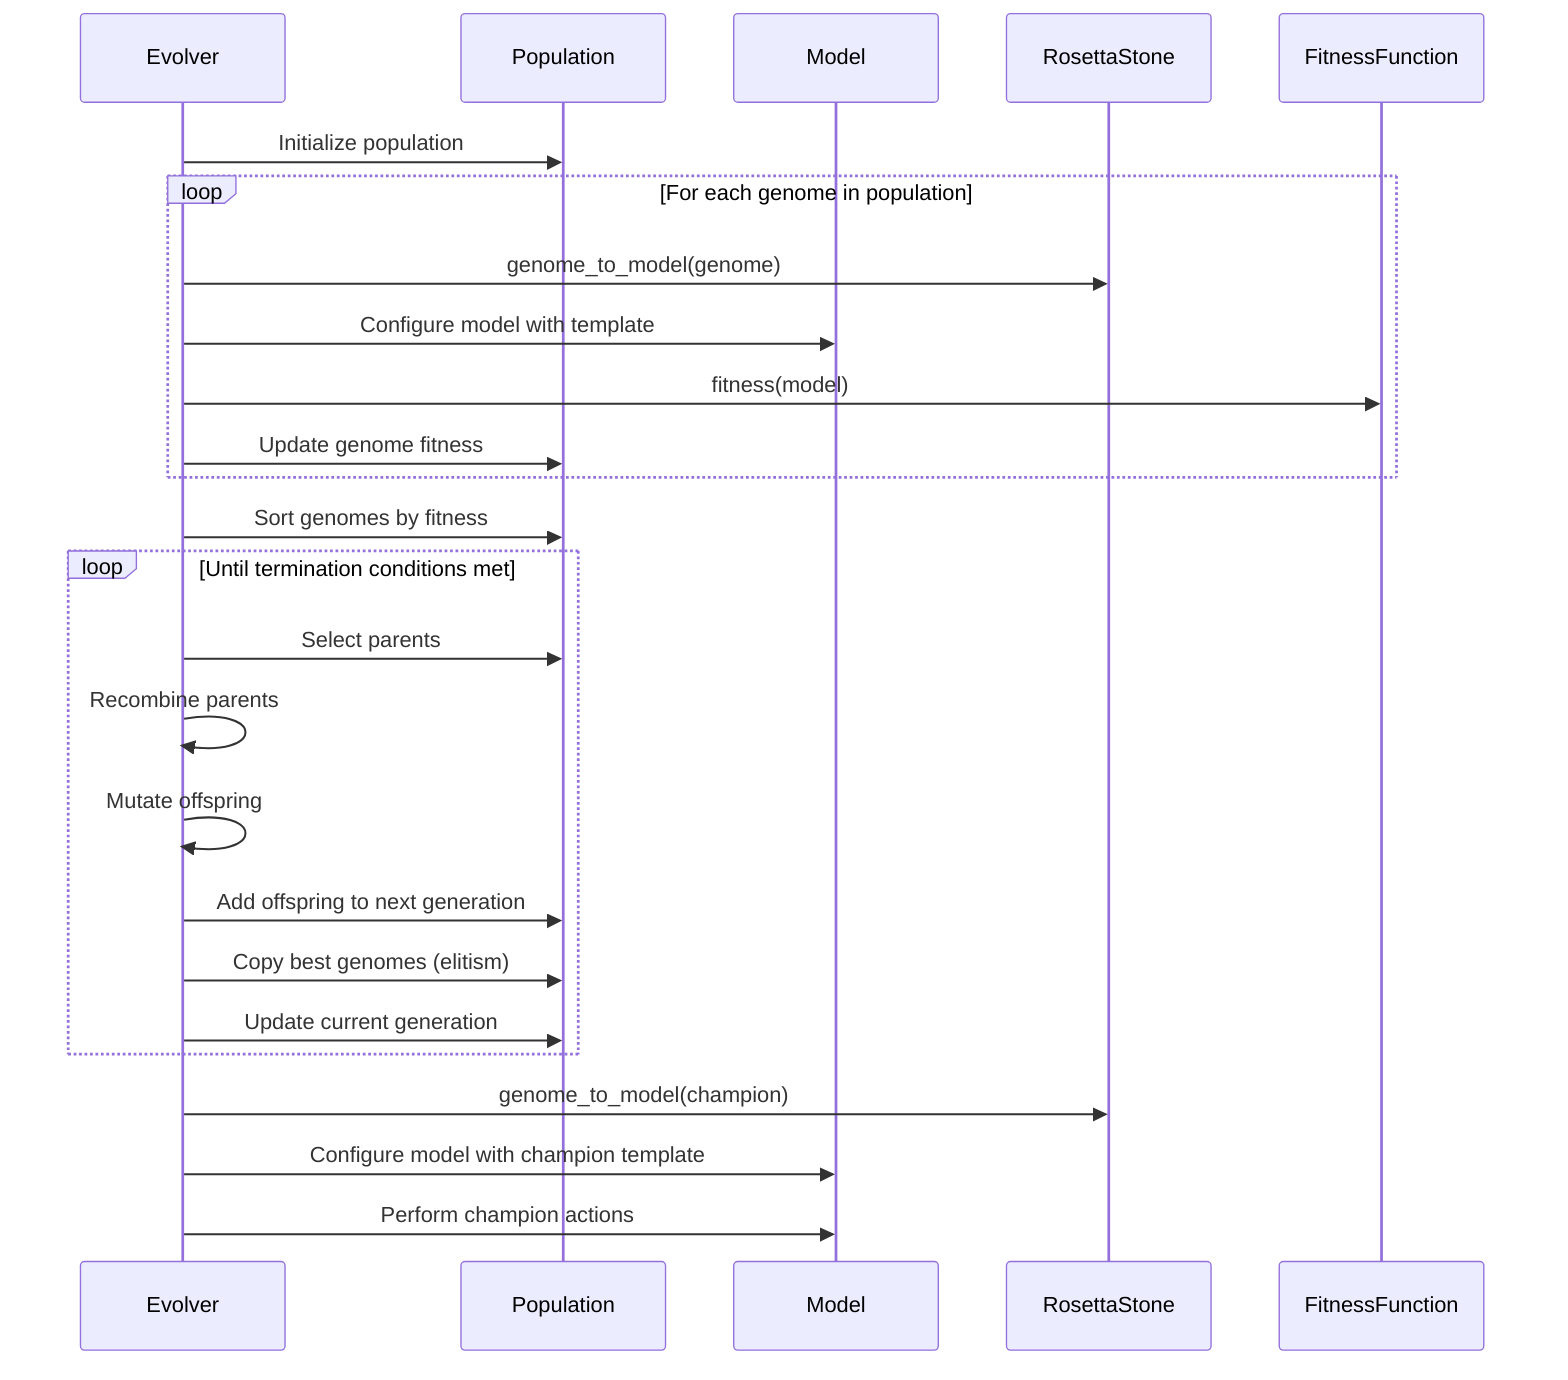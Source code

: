 sequenceDiagram
    participant E as Evolver
    participant P as Population
    participant M as Model
    participant RS as RosettaStone
    participant FF as FitnessFunction

    E->>P: Initialize population
    loop For each genome in population
        E->>RS: genome_to_model(genome)
        E->>M: Configure model with template
        E->>FF: fitness(model)
        E->>P: Update genome fitness
    end
    E->>P: Sort genomes by fitness
    loop Until termination conditions met
        E->>P: Select parents
        E->>E: Recombine parents
        E->>E: Mutate offspring
        E->>P: Add offspring to next generation
        E->>P: Copy best genomes (elitism)
        E->>P: Update current generation
    end
    E->>RS: genome_to_model(champion)
    E->>M: Configure model with champion template
    E->>M: Perform champion actions